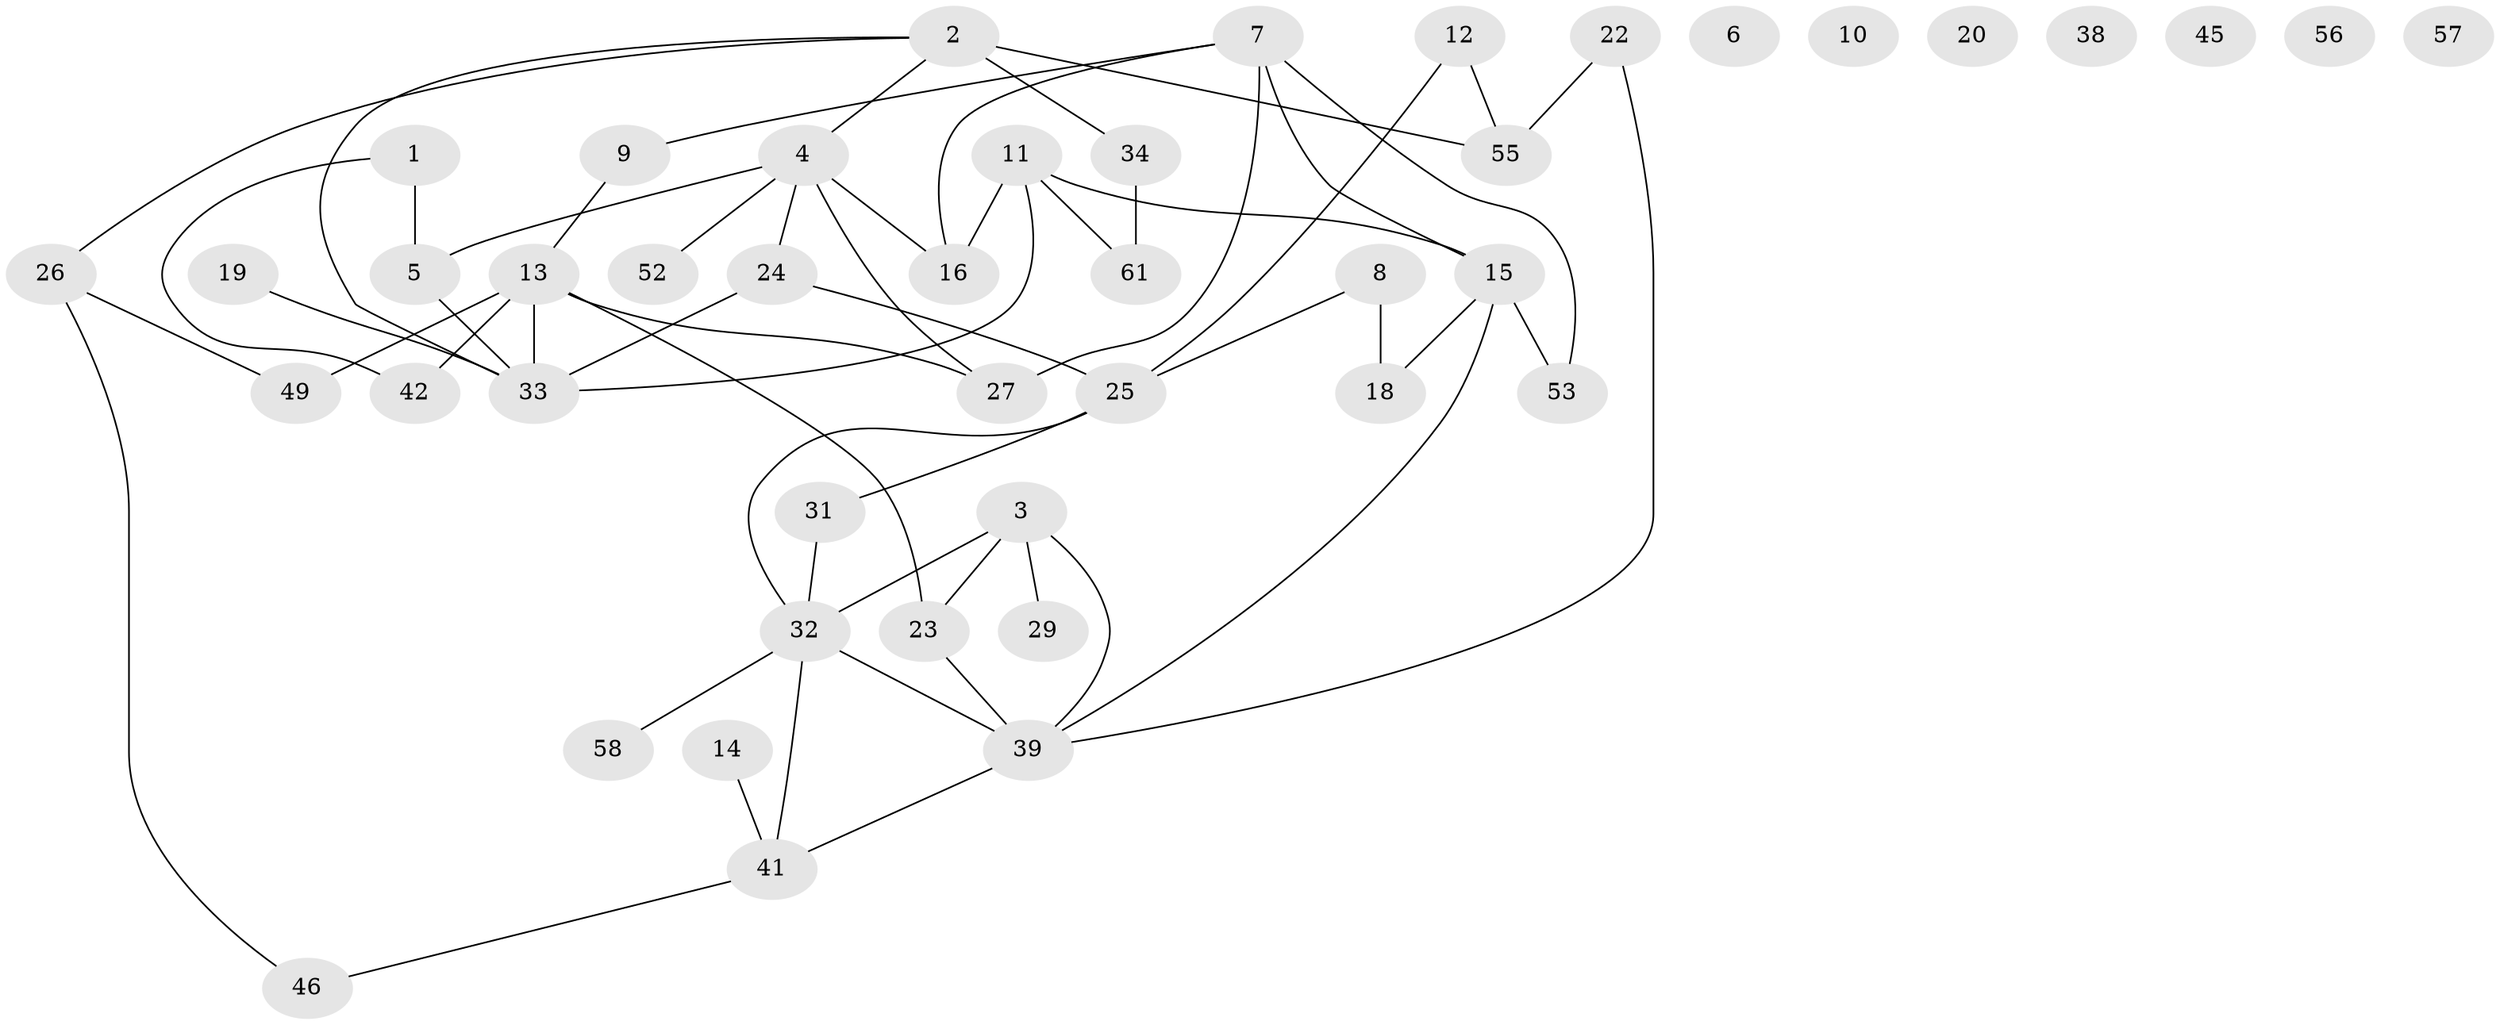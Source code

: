 // Generated by graph-tools (version 1.1) at 2025/23/03/03/25 07:23:25]
// undirected, 44 vertices, 57 edges
graph export_dot {
graph [start="1"]
  node [color=gray90,style=filled];
  1;
  2 [super="+40"];
  3 [super="+60"];
  4 [super="+62"];
  5 [super="+36"];
  6;
  7 [super="+51"];
  8 [super="+28"];
  9;
  10;
  11 [super="+17"];
  12;
  13 [super="+30"];
  14 [super="+21"];
  15 [super="+44"];
  16 [super="+37"];
  18;
  19;
  20 [super="+43"];
  22 [super="+59"];
  23;
  24;
  25 [super="+35"];
  26 [super="+64"];
  27;
  29;
  31;
  32 [super="+48"];
  33 [super="+54"];
  34 [super="+50"];
  38;
  39 [super="+47"];
  41 [super="+63"];
  42;
  45;
  46;
  49;
  52;
  53;
  55;
  56;
  57;
  58;
  61;
  1 -- 5;
  1 -- 42;
  2 -- 55 [weight=2];
  2 -- 33;
  2 -- 4;
  2 -- 34;
  2 -- 26;
  3 -- 32;
  3 -- 39;
  3 -- 29;
  3 -- 23;
  4 -- 16;
  4 -- 24;
  4 -- 27;
  4 -- 52;
  4 -- 5;
  5 -- 33;
  7 -- 9;
  7 -- 27;
  7 -- 15 [weight=2];
  7 -- 53;
  7 -- 16;
  8 -- 18;
  8 -- 25;
  9 -- 13;
  11 -- 33;
  11 -- 61;
  11 -- 15;
  11 -- 16;
  12 -- 55;
  12 -- 25;
  13 -- 23;
  13 -- 49 [weight=2];
  13 -- 33;
  13 -- 42;
  13 -- 27;
  14 -- 41;
  15 -- 39;
  15 -- 53;
  15 -- 18;
  19 -- 33;
  22 -- 39;
  22 -- 55;
  23 -- 39;
  24 -- 25;
  24 -- 33;
  25 -- 31;
  25 -- 32;
  26 -- 46;
  26 -- 49;
  31 -- 32;
  32 -- 39;
  32 -- 41;
  32 -- 58;
  34 -- 61;
  39 -- 41;
  41 -- 46;
}
